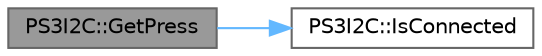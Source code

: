 digraph "PS3I2C::GetPress"
{
 // LATEX_PDF_SIZE
  bgcolor="transparent";
  edge [fontname=Helvetica,fontsize=10,labelfontname=Helvetica,labelfontsize=10];
  node [fontname=Helvetica,fontsize=10,shape=box,height=0.2,width=0.4];
  rankdir="LR";
  Node1 [id="Node000001",label="PS3I2C::GetPress",height=0.2,width=0.4,color="gray40", fillcolor="grey60", style="filled", fontcolor="black",tooltip=" "];
  Node1 -> Node2 [id="edge1_Node000001_Node000002",color="steelblue1",style="solid",tooltip=" "];
  Node2 [id="Node000002",label="PS3I2C::IsConnected",height=0.2,width=0.4,color="grey40", fillcolor="white", style="filled",URL="$class_p_s3_i2_c.html#a65a6d333d9fa94e0d36b9eae39692420",tooltip=" "];
}
